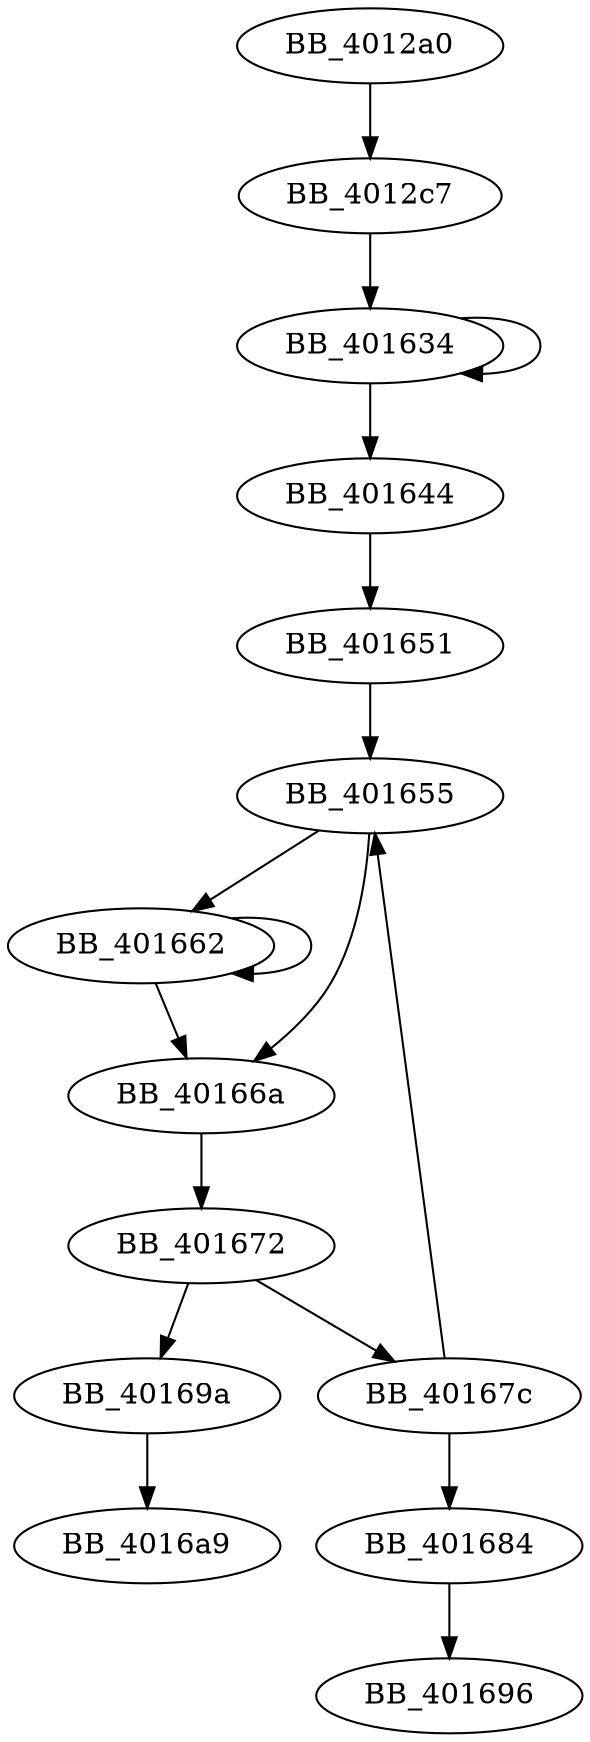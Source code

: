 DiGraph sub_4012A0{
BB_4012a0->BB_4012c7
BB_4012c7->BB_401634
BB_401634->BB_401634
BB_401634->BB_401644
BB_401644->BB_401651
BB_401651->BB_401655
BB_401655->BB_401662
BB_401655->BB_40166a
BB_401662->BB_401662
BB_401662->BB_40166a
BB_40166a->BB_401672
BB_401672->BB_40167c
BB_401672->BB_40169a
BB_40167c->BB_401655
BB_40167c->BB_401684
BB_401684->BB_401696
BB_40169a->BB_4016a9
}
